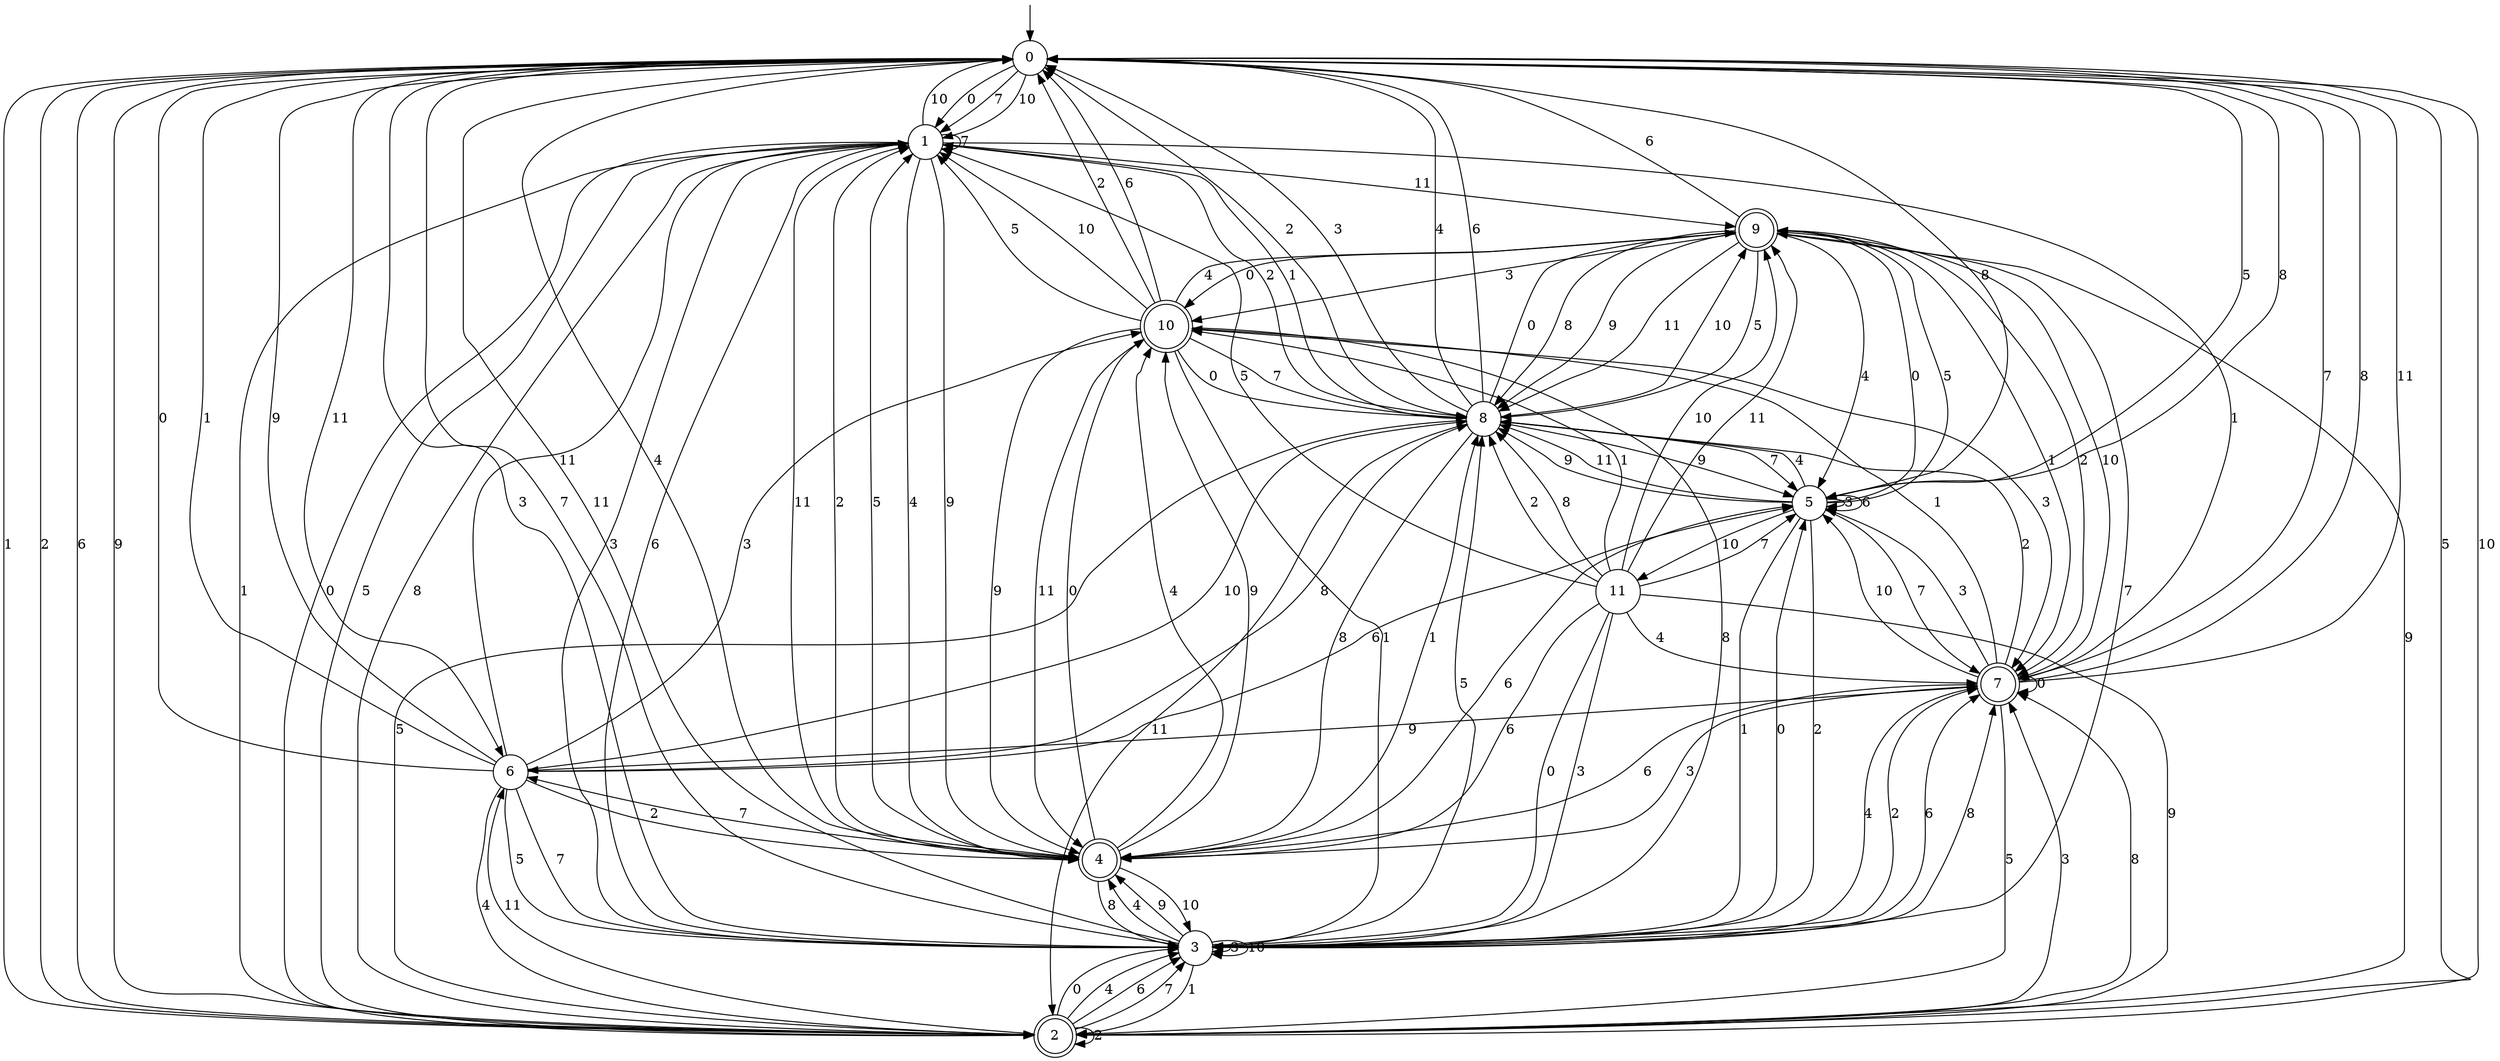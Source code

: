 digraph g {

	s0 [shape="circle" label="0"];
	s1 [shape="circle" label="1"];
	s2 [shape="doublecircle" label="2"];
	s3 [shape="circle" label="3"];
	s4 [shape="doublecircle" label="4"];
	s5 [shape="circle" label="5"];
	s6 [shape="circle" label="6"];
	s7 [shape="doublecircle" label="7"];
	s8 [shape="circle" label="8"];
	s9 [shape="doublecircle" label="9"];
	s10 [shape="doublecircle" label="10"];
	s11 [shape="circle" label="11"];
	s0 -> s1 [label="0"];
	s0 -> s2 [label="1"];
	s0 -> s2 [label="2"];
	s0 -> s3 [label="3"];
	s0 -> s4 [label="4"];
	s0 -> s5 [label="5"];
	s0 -> s2 [label="6"];
	s0 -> s1 [label="7"];
	s0 -> s5 [label="8"];
	s0 -> s2 [label="9"];
	s0 -> s1 [label="10"];
	s0 -> s6 [label="11"];
	s1 -> s2 [label="0"];
	s1 -> s7 [label="1"];
	s1 -> s8 [label="2"];
	s1 -> s3 [label="3"];
	s1 -> s4 [label="4"];
	s1 -> s2 [label="5"];
	s1 -> s3 [label="6"];
	s1 -> s1 [label="7"];
	s1 -> s2 [label="8"];
	s1 -> s4 [label="9"];
	s1 -> s0 [label="10"];
	s1 -> s9 [label="11"];
	s2 -> s3 [label="0"];
	s2 -> s1 [label="1"];
	s2 -> s2 [label="2"];
	s2 -> s7 [label="3"];
	s2 -> s3 [label="4"];
	s2 -> s0 [label="5"];
	s2 -> s3 [label="6"];
	s2 -> s3 [label="7"];
	s2 -> s7 [label="8"];
	s2 -> s9 [label="9"];
	s2 -> s0 [label="10"];
	s2 -> s6 [label="11"];
	s3 -> s5 [label="0"];
	s3 -> s2 [label="1"];
	s3 -> s7 [label="2"];
	s3 -> s3 [label="3"];
	s3 -> s4 [label="4"];
	s3 -> s8 [label="5"];
	s3 -> s7 [label="6"];
	s3 -> s0 [label="7"];
	s3 -> s7 [label="8"];
	s3 -> s4 [label="9"];
	s3 -> s3 [label="10"];
	s3 -> s0 [label="11"];
	s4 -> s10 [label="0"];
	s4 -> s8 [label="1"];
	s4 -> s1 [label="2"];
	s4 -> s7 [label="3"];
	s4 -> s10 [label="4"];
	s4 -> s1 [label="5"];
	s4 -> s5 [label="6"];
	s4 -> s6 [label="7"];
	s4 -> s3 [label="8"];
	s4 -> s10 [label="9"];
	s4 -> s3 [label="10"];
	s4 -> s1 [label="11"];
	s5 -> s9 [label="0"];
	s5 -> s3 [label="1"];
	s5 -> s3 [label="2"];
	s5 -> s5 [label="3"];
	s5 -> s8 [label="4"];
	s5 -> s9 [label="5"];
	s5 -> s5 [label="6"];
	s5 -> s7 [label="7"];
	s5 -> s0 [label="8"];
	s5 -> s8 [label="9"];
	s5 -> s11 [label="10"];
	s5 -> s8 [label="11"];
	s6 -> s0 [label="0"];
	s6 -> s0 [label="1"];
	s6 -> s4 [label="2"];
	s6 -> s10 [label="3"];
	s6 -> s2 [label="4"];
	s6 -> s3 [label="5"];
	s6 -> s5 [label="6"];
	s6 -> s3 [label="7"];
	s6 -> s8 [label="8"];
	s6 -> s0 [label="9"];
	s6 -> s8 [label="10"];
	s6 -> s1 [label="11"];
	s7 -> s7 [label="0"];
	s7 -> s10 [label="1"];
	s7 -> s8 [label="2"];
	s7 -> s5 [label="3"];
	s7 -> s3 [label="4"];
	s7 -> s2 [label="5"];
	s7 -> s4 [label="6"];
	s7 -> s0 [label="7"];
	s7 -> s0 [label="8"];
	s7 -> s6 [label="9"];
	s7 -> s5 [label="10"];
	s7 -> s0 [label="11"];
	s8 -> s9 [label="0"];
	s8 -> s1 [label="1"];
	s8 -> s0 [label="2"];
	s8 -> s0 [label="3"];
	s8 -> s0 [label="4"];
	s8 -> s2 [label="5"];
	s8 -> s0 [label="6"];
	s8 -> s5 [label="7"];
	s8 -> s4 [label="8"];
	s8 -> s5 [label="9"];
	s8 -> s9 [label="10"];
	s8 -> s2 [label="11"];
	s9 -> s10 [label="0"];
	s9 -> s7 [label="1"];
	s9 -> s7 [label="2"];
	s9 -> s10 [label="3"];
	s9 -> s5 [label="4"];
	s9 -> s8 [label="5"];
	s9 -> s0 [label="6"];
	s9 -> s3 [label="7"];
	s9 -> s8 [label="8"];
	s9 -> s8 [label="9"];
	s9 -> s7 [label="10"];
	s9 -> s8 [label="11"];
	s10 -> s8 [label="0"];
	s10 -> s3 [label="1"];
	s10 -> s0 [label="2"];
	s10 -> s7 [label="3"];
	s10 -> s9 [label="4"];
	s10 -> s1 [label="5"];
	s10 -> s0 [label="6"];
	s10 -> s8 [label="7"];
	s10 -> s3 [label="8"];
	s10 -> s4 [label="9"];
	s10 -> s1 [label="10"];
	s10 -> s4 [label="11"];
	s11 -> s3 [label="0"];
	s11 -> s10 [label="1"];
	s11 -> s8 [label="2"];
	s11 -> s3 [label="3"];
	s11 -> s7 [label="4"];
	s11 -> s1 [label="5"];
	s11 -> s4 [label="6"];
	s11 -> s5 [label="7"];
	s11 -> s8 [label="8"];
	s11 -> s2 [label="9"];
	s11 -> s9 [label="10"];
	s11 -> s9 [label="11"];

__start0 [label="" shape="none" width="0" height="0"];
__start0 -> s0;

}
